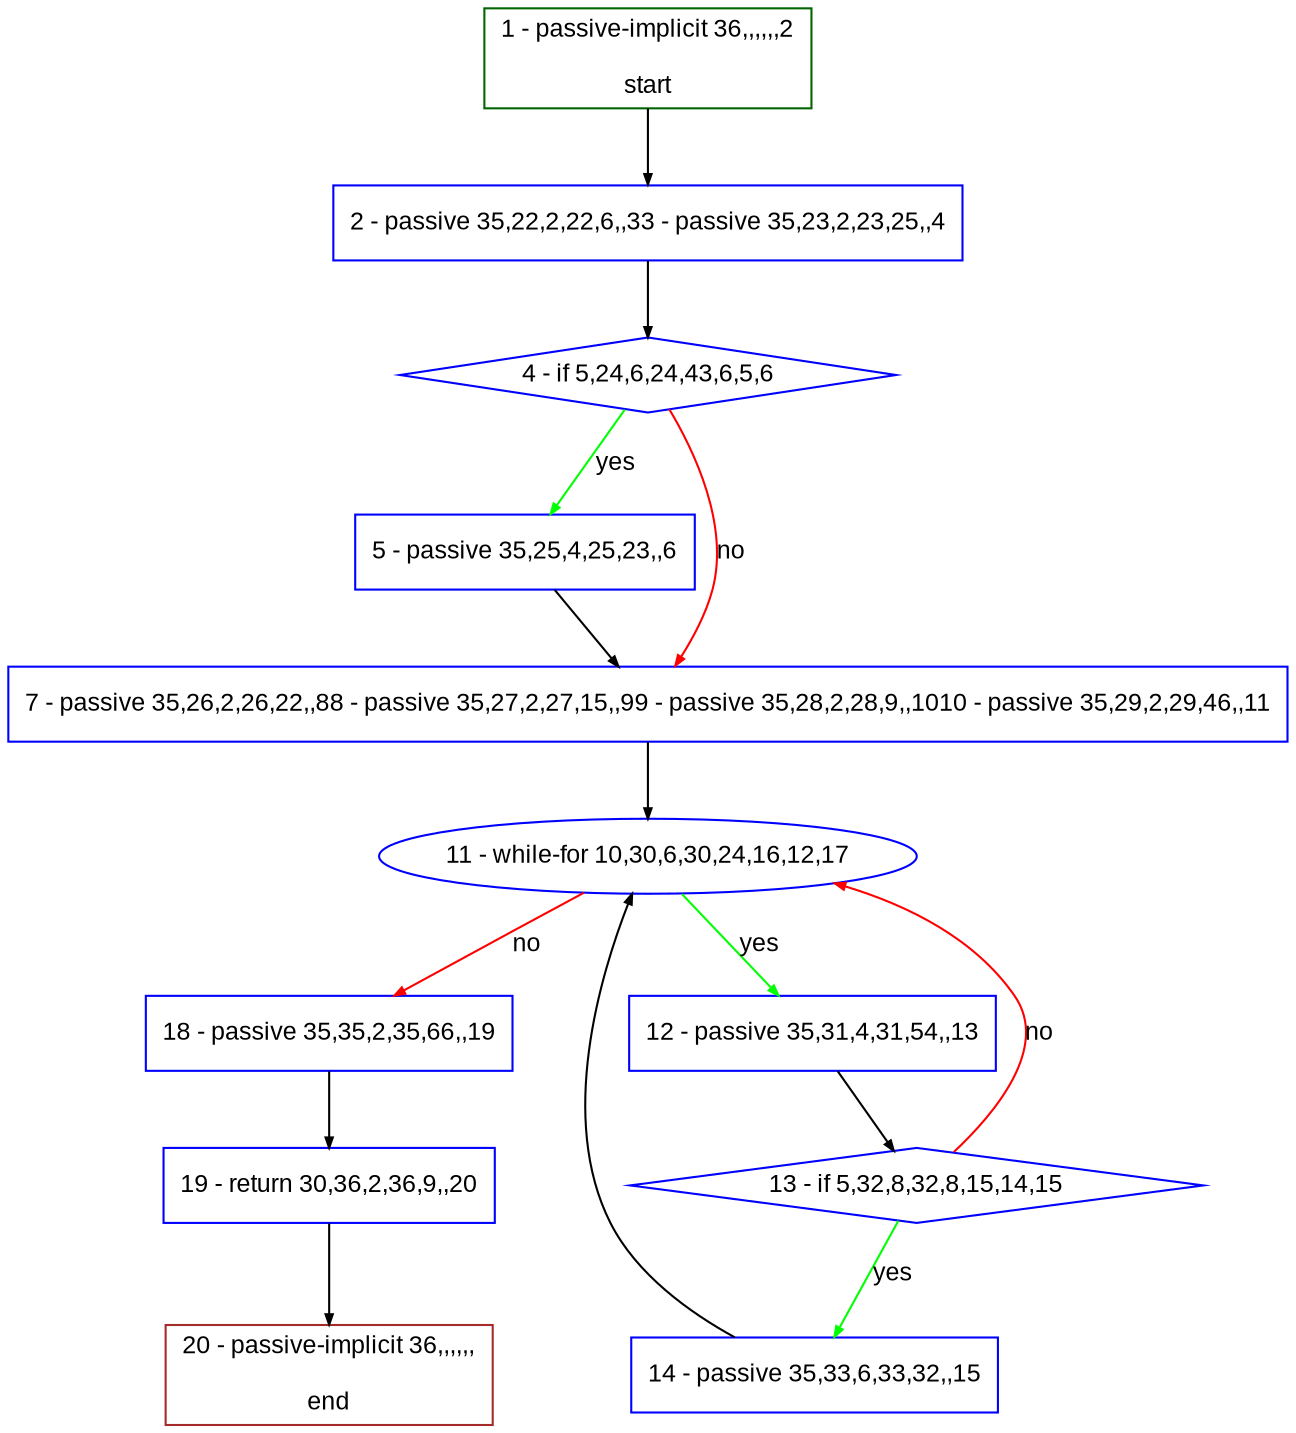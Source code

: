 digraph "" {
  graph [pack="true", label="", fontsize="12", packmode="clust", fontname="Arial", fillcolor="#FFFFCC", bgcolor="white", style="rounded,filled", compound="true"];
  node [node_initialized="no", label="", color="grey", fontsize="12", fillcolor="white", fontname="Arial", style="filled", shape="rectangle", compound="true", fixedsize="false"];
  edge [fontcolor="black", arrowhead="normal", arrowtail="none", arrowsize="0.5", ltail="", label="", color="black", fontsize="12", lhead="", fontname="Arial", dir="forward", compound="true"];
  __N1 [label="2 - passive 35,22,2,22,6,,33 - passive 35,23,2,23,25,,4", color="#0000ff", fillcolor="#ffffff", style="filled", shape="box"];
  __N2 [label="1 - passive-implicit 36,,,,,,2\n\nstart", color="#006400", fillcolor="#ffffff", style="filled", shape="box"];
  __N3 [label="4 - if 5,24,6,24,43,6,5,6", color="#0000ff", fillcolor="#ffffff", style="filled", shape="diamond"];
  __N4 [label="5 - passive 35,25,4,25,23,,6", color="#0000ff", fillcolor="#ffffff", style="filled", shape="box"];
  __N5 [label="7 - passive 35,26,2,26,22,,88 - passive 35,27,2,27,15,,99 - passive 35,28,2,28,9,,1010 - passive 35,29,2,29,46,,11", color="#0000ff", fillcolor="#ffffff", style="filled", shape="box"];
  __N6 [label="11 - while-for 10,30,6,30,24,16,12,17", color="#0000ff", fillcolor="#ffffff", style="filled", shape="oval"];
  __N7 [label="12 - passive 35,31,4,31,54,,13", color="#0000ff", fillcolor="#ffffff", style="filled", shape="box"];
  __N8 [label="18 - passive 35,35,2,35,66,,19", color="#0000ff", fillcolor="#ffffff", style="filled", shape="box"];
  __N9 [label="13 - if 5,32,8,32,8,15,14,15", color="#0000ff", fillcolor="#ffffff", style="filled", shape="diamond"];
  __N10 [label="14 - passive 35,33,6,33,32,,15", color="#0000ff", fillcolor="#ffffff", style="filled", shape="box"];
  __N11 [label="19 - return 30,36,2,36,9,,20", color="#0000ff", fillcolor="#ffffff", style="filled", shape="box"];
  __N12 [label="20 - passive-implicit 36,,,,,,\n\nend", color="#a52a2a", fillcolor="#ffffff", style="filled", shape="box"];
  __N2 -> __N1 [arrowhead="normal", arrowtail="none", color="#000000", label="", dir="forward"];
  __N1 -> __N3 [arrowhead="normal", arrowtail="none", color="#000000", label="", dir="forward"];
  __N3 -> __N4 [arrowhead="normal", arrowtail="none", color="#00ff00", label="yes", dir="forward"];
  __N3 -> __N5 [arrowhead="normal", arrowtail="none", color="#ff0000", label="no", dir="forward"];
  __N4 -> __N5 [arrowhead="normal", arrowtail="none", color="#000000", label="", dir="forward"];
  __N5 -> __N6 [arrowhead="normal", arrowtail="none", color="#000000", label="", dir="forward"];
  __N6 -> __N7 [arrowhead="normal", arrowtail="none", color="#00ff00", label="yes", dir="forward"];
  __N6 -> __N8 [arrowhead="normal", arrowtail="none", color="#ff0000", label="no", dir="forward"];
  __N7 -> __N9 [arrowhead="normal", arrowtail="none", color="#000000", label="", dir="forward"];
  __N9 -> __N6 [arrowhead="normal", arrowtail="none", color="#ff0000", label="no", dir="forward"];
  __N9 -> __N10 [arrowhead="normal", arrowtail="none", color="#00ff00", label="yes", dir="forward"];
  __N10 -> __N6 [arrowhead="normal", arrowtail="none", color="#000000", label="", dir="forward"];
  __N8 -> __N11 [arrowhead="normal", arrowtail="none", color="#000000", label="", dir="forward"];
  __N11 -> __N12 [arrowhead="normal", arrowtail="none", color="#000000", label="", dir="forward"];
}
